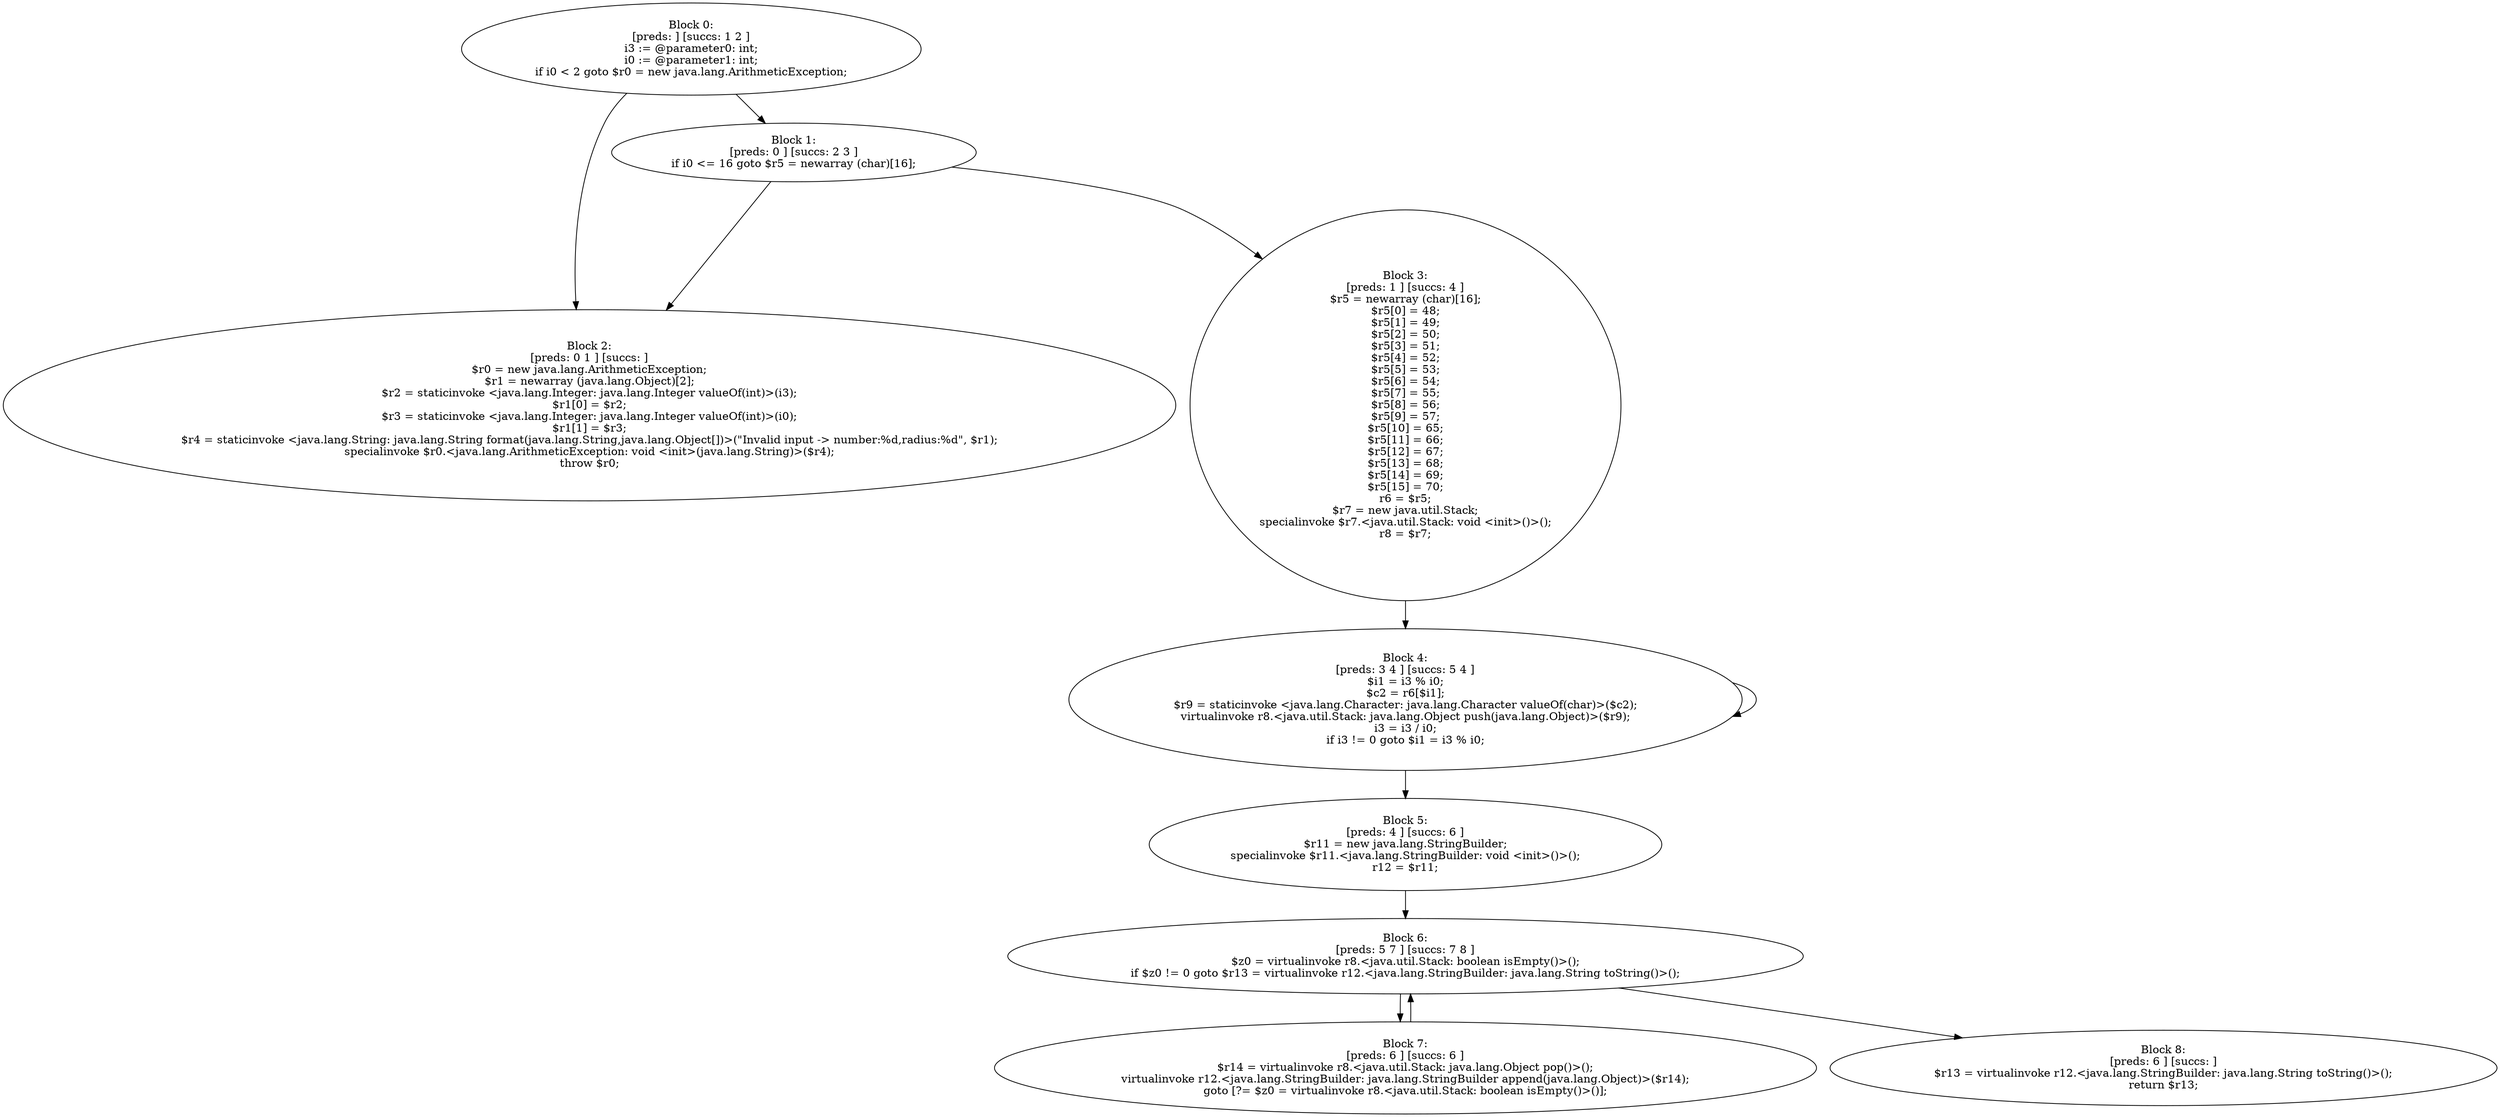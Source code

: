 digraph "unitGraph" {
    "Block 0:
[preds: ] [succs: 1 2 ]
i3 := @parameter0: int;
i0 := @parameter1: int;
if i0 < 2 goto $r0 = new java.lang.ArithmeticException;
"
    "Block 1:
[preds: 0 ] [succs: 2 3 ]
if i0 <= 16 goto $r5 = newarray (char)[16];
"
    "Block 2:
[preds: 0 1 ] [succs: ]
$r0 = new java.lang.ArithmeticException;
$r1 = newarray (java.lang.Object)[2];
$r2 = staticinvoke <java.lang.Integer: java.lang.Integer valueOf(int)>(i3);
$r1[0] = $r2;
$r3 = staticinvoke <java.lang.Integer: java.lang.Integer valueOf(int)>(i0);
$r1[1] = $r3;
$r4 = staticinvoke <java.lang.String: java.lang.String format(java.lang.String,java.lang.Object[])>(\"Invalid input -> number:%d,radius:%d\", $r1);
specialinvoke $r0.<java.lang.ArithmeticException: void <init>(java.lang.String)>($r4);
throw $r0;
"
    "Block 3:
[preds: 1 ] [succs: 4 ]
$r5 = newarray (char)[16];
$r5[0] = 48;
$r5[1] = 49;
$r5[2] = 50;
$r5[3] = 51;
$r5[4] = 52;
$r5[5] = 53;
$r5[6] = 54;
$r5[7] = 55;
$r5[8] = 56;
$r5[9] = 57;
$r5[10] = 65;
$r5[11] = 66;
$r5[12] = 67;
$r5[13] = 68;
$r5[14] = 69;
$r5[15] = 70;
r6 = $r5;
$r7 = new java.util.Stack;
specialinvoke $r7.<java.util.Stack: void <init>()>();
r8 = $r7;
"
    "Block 4:
[preds: 3 4 ] [succs: 5 4 ]
$i1 = i3 % i0;
$c2 = r6[$i1];
$r9 = staticinvoke <java.lang.Character: java.lang.Character valueOf(char)>($c2);
virtualinvoke r8.<java.util.Stack: java.lang.Object push(java.lang.Object)>($r9);
i3 = i3 / i0;
if i3 != 0 goto $i1 = i3 % i0;
"
    "Block 5:
[preds: 4 ] [succs: 6 ]
$r11 = new java.lang.StringBuilder;
specialinvoke $r11.<java.lang.StringBuilder: void <init>()>();
r12 = $r11;
"
    "Block 6:
[preds: 5 7 ] [succs: 7 8 ]
$z0 = virtualinvoke r8.<java.util.Stack: boolean isEmpty()>();
if $z0 != 0 goto $r13 = virtualinvoke r12.<java.lang.StringBuilder: java.lang.String toString()>();
"
    "Block 7:
[preds: 6 ] [succs: 6 ]
$r14 = virtualinvoke r8.<java.util.Stack: java.lang.Object pop()>();
virtualinvoke r12.<java.lang.StringBuilder: java.lang.StringBuilder append(java.lang.Object)>($r14);
goto [?= $z0 = virtualinvoke r8.<java.util.Stack: boolean isEmpty()>()];
"
    "Block 8:
[preds: 6 ] [succs: ]
$r13 = virtualinvoke r12.<java.lang.StringBuilder: java.lang.String toString()>();
return $r13;
"
    "Block 0:
[preds: ] [succs: 1 2 ]
i3 := @parameter0: int;
i0 := @parameter1: int;
if i0 < 2 goto $r0 = new java.lang.ArithmeticException;
"->"Block 1:
[preds: 0 ] [succs: 2 3 ]
if i0 <= 16 goto $r5 = newarray (char)[16];
";
    "Block 0:
[preds: ] [succs: 1 2 ]
i3 := @parameter0: int;
i0 := @parameter1: int;
if i0 < 2 goto $r0 = new java.lang.ArithmeticException;
"->"Block 2:
[preds: 0 1 ] [succs: ]
$r0 = new java.lang.ArithmeticException;
$r1 = newarray (java.lang.Object)[2];
$r2 = staticinvoke <java.lang.Integer: java.lang.Integer valueOf(int)>(i3);
$r1[0] = $r2;
$r3 = staticinvoke <java.lang.Integer: java.lang.Integer valueOf(int)>(i0);
$r1[1] = $r3;
$r4 = staticinvoke <java.lang.String: java.lang.String format(java.lang.String,java.lang.Object[])>(\"Invalid input -> number:%d,radius:%d\", $r1);
specialinvoke $r0.<java.lang.ArithmeticException: void <init>(java.lang.String)>($r4);
throw $r0;
";
    "Block 1:
[preds: 0 ] [succs: 2 3 ]
if i0 <= 16 goto $r5 = newarray (char)[16];
"->"Block 2:
[preds: 0 1 ] [succs: ]
$r0 = new java.lang.ArithmeticException;
$r1 = newarray (java.lang.Object)[2];
$r2 = staticinvoke <java.lang.Integer: java.lang.Integer valueOf(int)>(i3);
$r1[0] = $r2;
$r3 = staticinvoke <java.lang.Integer: java.lang.Integer valueOf(int)>(i0);
$r1[1] = $r3;
$r4 = staticinvoke <java.lang.String: java.lang.String format(java.lang.String,java.lang.Object[])>(\"Invalid input -> number:%d,radius:%d\", $r1);
specialinvoke $r0.<java.lang.ArithmeticException: void <init>(java.lang.String)>($r4);
throw $r0;
";
    "Block 1:
[preds: 0 ] [succs: 2 3 ]
if i0 <= 16 goto $r5 = newarray (char)[16];
"->"Block 3:
[preds: 1 ] [succs: 4 ]
$r5 = newarray (char)[16];
$r5[0] = 48;
$r5[1] = 49;
$r5[2] = 50;
$r5[3] = 51;
$r5[4] = 52;
$r5[5] = 53;
$r5[6] = 54;
$r5[7] = 55;
$r5[8] = 56;
$r5[9] = 57;
$r5[10] = 65;
$r5[11] = 66;
$r5[12] = 67;
$r5[13] = 68;
$r5[14] = 69;
$r5[15] = 70;
r6 = $r5;
$r7 = new java.util.Stack;
specialinvoke $r7.<java.util.Stack: void <init>()>();
r8 = $r7;
";
    "Block 3:
[preds: 1 ] [succs: 4 ]
$r5 = newarray (char)[16];
$r5[0] = 48;
$r5[1] = 49;
$r5[2] = 50;
$r5[3] = 51;
$r5[4] = 52;
$r5[5] = 53;
$r5[6] = 54;
$r5[7] = 55;
$r5[8] = 56;
$r5[9] = 57;
$r5[10] = 65;
$r5[11] = 66;
$r5[12] = 67;
$r5[13] = 68;
$r5[14] = 69;
$r5[15] = 70;
r6 = $r5;
$r7 = new java.util.Stack;
specialinvoke $r7.<java.util.Stack: void <init>()>();
r8 = $r7;
"->"Block 4:
[preds: 3 4 ] [succs: 5 4 ]
$i1 = i3 % i0;
$c2 = r6[$i1];
$r9 = staticinvoke <java.lang.Character: java.lang.Character valueOf(char)>($c2);
virtualinvoke r8.<java.util.Stack: java.lang.Object push(java.lang.Object)>($r9);
i3 = i3 / i0;
if i3 != 0 goto $i1 = i3 % i0;
";
    "Block 4:
[preds: 3 4 ] [succs: 5 4 ]
$i1 = i3 % i0;
$c2 = r6[$i1];
$r9 = staticinvoke <java.lang.Character: java.lang.Character valueOf(char)>($c2);
virtualinvoke r8.<java.util.Stack: java.lang.Object push(java.lang.Object)>($r9);
i3 = i3 / i0;
if i3 != 0 goto $i1 = i3 % i0;
"->"Block 5:
[preds: 4 ] [succs: 6 ]
$r11 = new java.lang.StringBuilder;
specialinvoke $r11.<java.lang.StringBuilder: void <init>()>();
r12 = $r11;
";
    "Block 4:
[preds: 3 4 ] [succs: 5 4 ]
$i1 = i3 % i0;
$c2 = r6[$i1];
$r9 = staticinvoke <java.lang.Character: java.lang.Character valueOf(char)>($c2);
virtualinvoke r8.<java.util.Stack: java.lang.Object push(java.lang.Object)>($r9);
i3 = i3 / i0;
if i3 != 0 goto $i1 = i3 % i0;
"->"Block 4:
[preds: 3 4 ] [succs: 5 4 ]
$i1 = i3 % i0;
$c2 = r6[$i1];
$r9 = staticinvoke <java.lang.Character: java.lang.Character valueOf(char)>($c2);
virtualinvoke r8.<java.util.Stack: java.lang.Object push(java.lang.Object)>($r9);
i3 = i3 / i0;
if i3 != 0 goto $i1 = i3 % i0;
";
    "Block 5:
[preds: 4 ] [succs: 6 ]
$r11 = new java.lang.StringBuilder;
specialinvoke $r11.<java.lang.StringBuilder: void <init>()>();
r12 = $r11;
"->"Block 6:
[preds: 5 7 ] [succs: 7 8 ]
$z0 = virtualinvoke r8.<java.util.Stack: boolean isEmpty()>();
if $z0 != 0 goto $r13 = virtualinvoke r12.<java.lang.StringBuilder: java.lang.String toString()>();
";
    "Block 6:
[preds: 5 7 ] [succs: 7 8 ]
$z0 = virtualinvoke r8.<java.util.Stack: boolean isEmpty()>();
if $z0 != 0 goto $r13 = virtualinvoke r12.<java.lang.StringBuilder: java.lang.String toString()>();
"->"Block 7:
[preds: 6 ] [succs: 6 ]
$r14 = virtualinvoke r8.<java.util.Stack: java.lang.Object pop()>();
virtualinvoke r12.<java.lang.StringBuilder: java.lang.StringBuilder append(java.lang.Object)>($r14);
goto [?= $z0 = virtualinvoke r8.<java.util.Stack: boolean isEmpty()>()];
";
    "Block 6:
[preds: 5 7 ] [succs: 7 8 ]
$z0 = virtualinvoke r8.<java.util.Stack: boolean isEmpty()>();
if $z0 != 0 goto $r13 = virtualinvoke r12.<java.lang.StringBuilder: java.lang.String toString()>();
"->"Block 8:
[preds: 6 ] [succs: ]
$r13 = virtualinvoke r12.<java.lang.StringBuilder: java.lang.String toString()>();
return $r13;
";
    "Block 7:
[preds: 6 ] [succs: 6 ]
$r14 = virtualinvoke r8.<java.util.Stack: java.lang.Object pop()>();
virtualinvoke r12.<java.lang.StringBuilder: java.lang.StringBuilder append(java.lang.Object)>($r14);
goto [?= $z0 = virtualinvoke r8.<java.util.Stack: boolean isEmpty()>()];
"->"Block 6:
[preds: 5 7 ] [succs: 7 8 ]
$z0 = virtualinvoke r8.<java.util.Stack: boolean isEmpty()>();
if $z0 != 0 goto $r13 = virtualinvoke r12.<java.lang.StringBuilder: java.lang.String toString()>();
";
}
